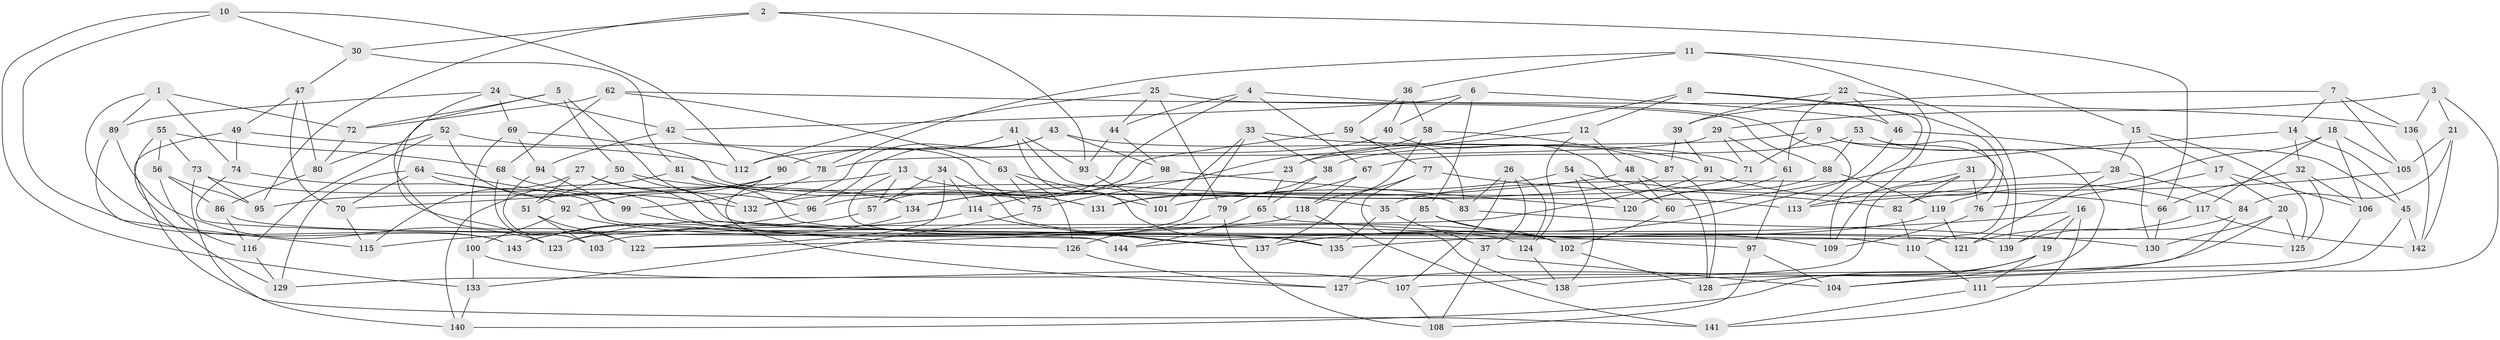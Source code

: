 // coarse degree distribution, {6: 0.4, 4: 0.54, 5: 0.04, 3: 0.02}
// Generated by graph-tools (version 1.1) at 2025/24/03/03/25 07:24:26]
// undirected, 144 vertices, 288 edges
graph export_dot {
graph [start="1"]
  node [color=gray90,style=filled];
  1;
  2;
  3;
  4;
  5;
  6;
  7;
  8;
  9;
  10;
  11;
  12;
  13;
  14;
  15;
  16;
  17;
  18;
  19;
  20;
  21;
  22;
  23;
  24;
  25;
  26;
  27;
  28;
  29;
  30;
  31;
  32;
  33;
  34;
  35;
  36;
  37;
  38;
  39;
  40;
  41;
  42;
  43;
  44;
  45;
  46;
  47;
  48;
  49;
  50;
  51;
  52;
  53;
  54;
  55;
  56;
  57;
  58;
  59;
  60;
  61;
  62;
  63;
  64;
  65;
  66;
  67;
  68;
  69;
  70;
  71;
  72;
  73;
  74;
  75;
  76;
  77;
  78;
  79;
  80;
  81;
  82;
  83;
  84;
  85;
  86;
  87;
  88;
  89;
  90;
  91;
  92;
  93;
  94;
  95;
  96;
  97;
  98;
  99;
  100;
  101;
  102;
  103;
  104;
  105;
  106;
  107;
  108;
  109;
  110;
  111;
  112;
  113;
  114;
  115;
  116;
  117;
  118;
  119;
  120;
  121;
  122;
  123;
  124;
  125;
  126;
  127;
  128;
  129;
  130;
  131;
  132;
  133;
  134;
  135;
  136;
  137;
  138;
  139;
  140;
  141;
  142;
  143;
  144;
  1 -- 89;
  1 -- 72;
  1 -- 74;
  1 -- 143;
  2 -- 95;
  2 -- 93;
  2 -- 66;
  2 -- 30;
  3 -- 104;
  3 -- 21;
  3 -- 136;
  3 -- 29;
  4 -- 57;
  4 -- 67;
  4 -- 113;
  4 -- 44;
  5 -- 123;
  5 -- 72;
  5 -- 132;
  5 -- 50;
  6 -- 42;
  6 -- 40;
  6 -- 46;
  6 -- 85;
  7 -- 136;
  7 -- 105;
  7 -- 14;
  7 -- 39;
  8 -- 76;
  8 -- 12;
  8 -- 109;
  8 -- 23;
  9 -- 38;
  9 -- 110;
  9 -- 71;
  9 -- 45;
  10 -- 30;
  10 -- 133;
  10 -- 143;
  10 -- 112;
  11 -- 36;
  11 -- 78;
  11 -- 109;
  11 -- 15;
  12 -- 124;
  12 -- 23;
  12 -- 48;
  13 -- 144;
  13 -- 57;
  13 -- 70;
  13 -- 35;
  14 -- 60;
  14 -- 32;
  14 -- 45;
  15 -- 125;
  15 -- 28;
  15 -- 17;
  16 -- 19;
  16 -- 139;
  16 -- 144;
  16 -- 141;
  17 -- 106;
  17 -- 76;
  17 -- 20;
  18 -- 105;
  18 -- 106;
  18 -- 119;
  18 -- 117;
  19 -- 128;
  19 -- 111;
  19 -- 140;
  20 -- 130;
  20 -- 127;
  20 -- 125;
  21 -- 105;
  21 -- 142;
  21 -- 84;
  22 -- 139;
  22 -- 39;
  22 -- 61;
  22 -- 46;
  23 -- 65;
  23 -- 134;
  24 -- 42;
  24 -- 69;
  24 -- 89;
  24 -- 122;
  25 -- 88;
  25 -- 79;
  25 -- 112;
  25 -- 44;
  26 -- 124;
  26 -- 107;
  26 -- 37;
  26 -- 83;
  27 -- 51;
  27 -- 96;
  27 -- 110;
  27 -- 115;
  28 -- 121;
  28 -- 35;
  28 -- 84;
  29 -- 61;
  29 -- 78;
  29 -- 71;
  30 -- 47;
  30 -- 81;
  31 -- 107;
  31 -- 82;
  31 -- 76;
  31 -- 113;
  32 -- 125;
  32 -- 66;
  32 -- 106;
  33 -- 101;
  33 -- 71;
  33 -- 38;
  33 -- 103;
  34 -- 137;
  34 -- 122;
  34 -- 114;
  34 -- 57;
  35 -- 37;
  35 -- 135;
  36 -- 59;
  36 -- 58;
  36 -- 40;
  37 -- 104;
  37 -- 108;
  38 -- 79;
  38 -- 65;
  39 -- 91;
  39 -- 87;
  40 -- 112;
  40 -- 60;
  41 -- 113;
  41 -- 93;
  41 -- 90;
  41 -- 135;
  42 -- 75;
  42 -- 94;
  43 -- 98;
  43 -- 132;
  43 -- 91;
  43 -- 96;
  44 -- 93;
  44 -- 98;
  45 -- 142;
  45 -- 111;
  46 -- 130;
  46 -- 137;
  47 -- 70;
  47 -- 80;
  47 -- 49;
  48 -- 60;
  48 -- 128;
  48 -- 132;
  49 -- 141;
  49 -- 74;
  49 -- 112;
  50 -- 131;
  50 -- 51;
  50 -- 121;
  51 -- 103;
  51 -- 122;
  52 -- 102;
  52 -- 78;
  52 -- 80;
  52 -- 116;
  53 -- 67;
  53 -- 88;
  53 -- 82;
  53 -- 104;
  54 -- 138;
  54 -- 101;
  54 -- 66;
  54 -- 120;
  55 -- 56;
  55 -- 73;
  55 -- 68;
  55 -- 129;
  56 -- 86;
  56 -- 95;
  56 -- 116;
  57 -- 143;
  58 -- 87;
  58 -- 118;
  58 -- 75;
  59 -- 77;
  59 -- 83;
  59 -- 134;
  60 -- 102;
  61 -- 97;
  61 -- 120;
  62 -- 68;
  62 -- 63;
  62 -- 72;
  62 -- 136;
  63 -- 101;
  63 -- 126;
  63 -- 75;
  64 -- 99;
  64 -- 70;
  64 -- 139;
  64 -- 129;
  65 -- 144;
  65 -- 97;
  66 -- 130;
  67 -- 131;
  67 -- 118;
  68 -- 103;
  68 -- 132;
  69 -- 83;
  69 -- 100;
  69 -- 94;
  70 -- 115;
  71 -- 131;
  72 -- 80;
  73 -- 140;
  73 -- 134;
  73 -- 95;
  74 -- 92;
  74 -- 144;
  75 -- 133;
  76 -- 109;
  77 -- 138;
  77 -- 82;
  77 -- 137;
  78 -- 99;
  79 -- 108;
  79 -- 126;
  80 -- 86;
  81 -- 125;
  81 -- 131;
  81 -- 140;
  82 -- 110;
  83 -- 130;
  84 -- 139;
  84 -- 138;
  85 -- 127;
  85 -- 109;
  85 -- 102;
  86 -- 124;
  86 -- 116;
  87 -- 96;
  87 -- 128;
  88 -- 120;
  88 -- 119;
  89 -- 123;
  89 -- 115;
  90 -- 95;
  90 -- 92;
  90 -- 127;
  91 -- 117;
  91 -- 123;
  92 -- 135;
  92 -- 100;
  93 -- 101;
  94 -- 99;
  94 -- 103;
  96 -- 115;
  97 -- 108;
  97 -- 104;
  98 -- 114;
  98 -- 120;
  99 -- 126;
  100 -- 133;
  100 -- 107;
  102 -- 128;
  105 -- 113;
  106 -- 129;
  107 -- 108;
  110 -- 111;
  111 -- 141;
  114 -- 123;
  114 -- 137;
  116 -- 129;
  117 -- 121;
  117 -- 142;
  118 -- 141;
  118 -- 122;
  119 -- 135;
  119 -- 121;
  124 -- 138;
  126 -- 127;
  133 -- 140;
  134 -- 143;
  136 -- 142;
}
